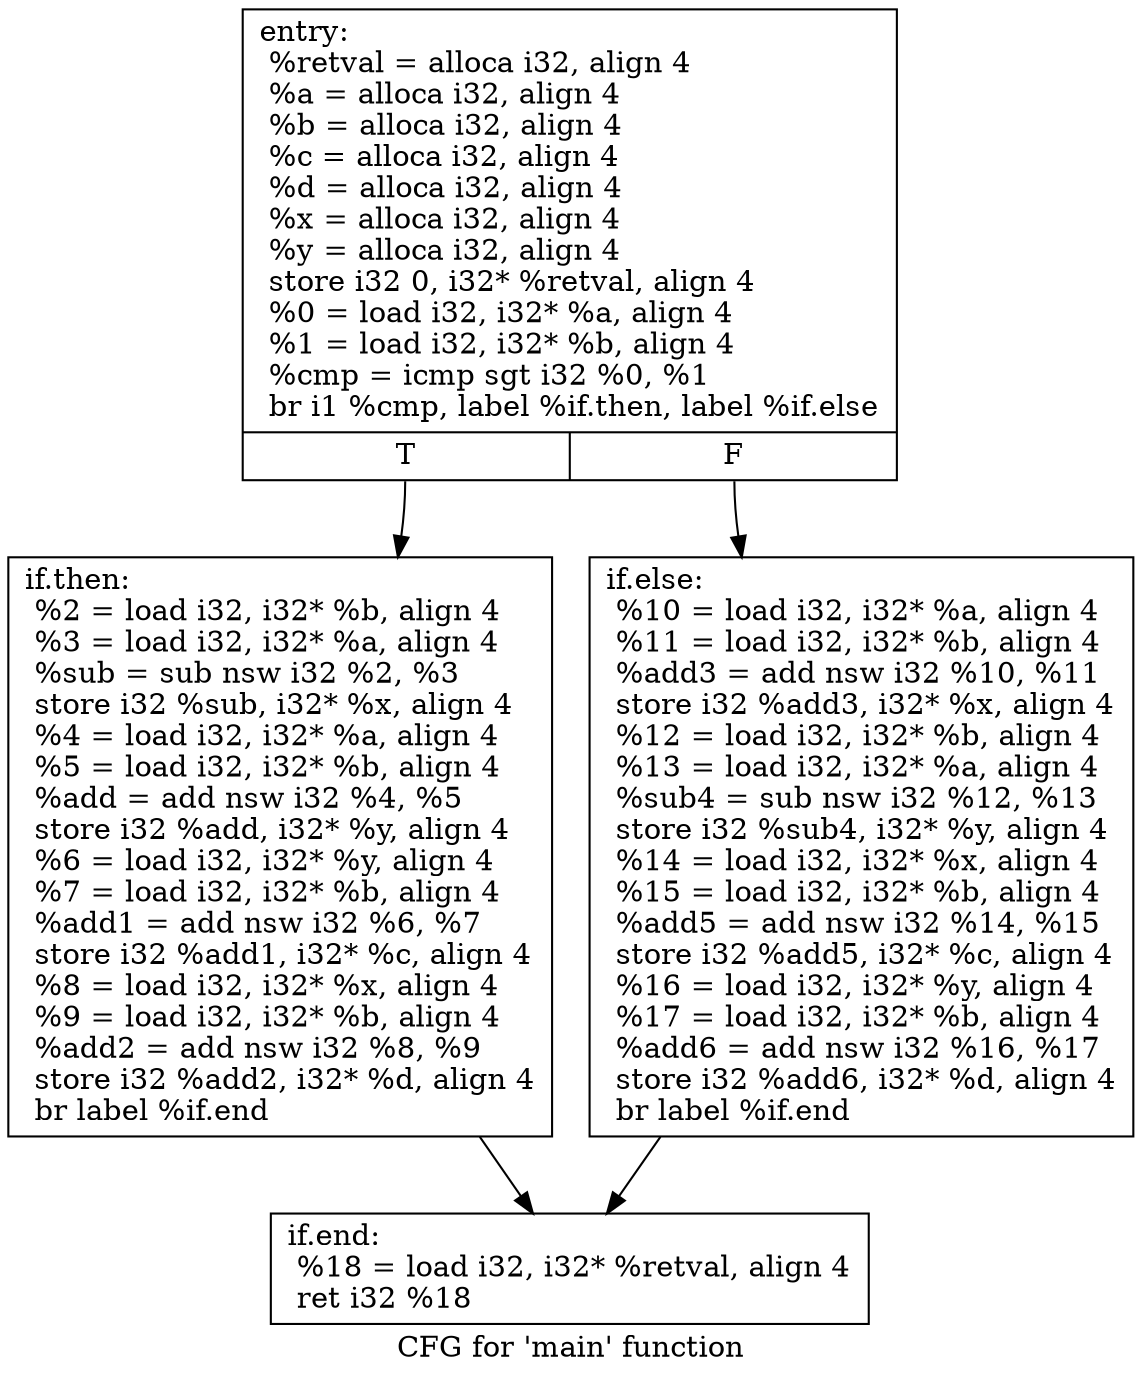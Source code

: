 digraph "CFG for 'main' function" {
	label="CFG for 'main' function";

	Node0x1295670 [shape=record,label="{entry:\l  %retval = alloca i32, align 4\l  %a = alloca i32, align 4\l  %b = alloca i32, align 4\l  %c = alloca i32, align 4\l  %d = alloca i32, align 4\l  %x = alloca i32, align 4\l  %y = alloca i32, align 4\l  store i32 0, i32* %retval, align 4\l  %0 = load i32, i32* %a, align 4\l  %1 = load i32, i32* %b, align 4\l  %cmp = icmp sgt i32 %0, %1\l  br i1 %cmp, label %if.then, label %if.else\l|{<s0>T|<s1>F}}"];
	Node0x1295670:s0 -> Node0x1296380;
	Node0x1295670:s1 -> Node0x1296450;
	Node0x1296380 [shape=record,label="{if.then:                                          \l  %2 = load i32, i32* %b, align 4\l  %3 = load i32, i32* %a, align 4\l  %sub = sub nsw i32 %2, %3\l  store i32 %sub, i32* %x, align 4\l  %4 = load i32, i32* %a, align 4\l  %5 = load i32, i32* %b, align 4\l  %add = add nsw i32 %4, %5\l  store i32 %add, i32* %y, align 4\l  %6 = load i32, i32* %y, align 4\l  %7 = load i32, i32* %b, align 4\l  %add1 = add nsw i32 %6, %7\l  store i32 %add1, i32* %c, align 4\l  %8 = load i32, i32* %x, align 4\l  %9 = load i32, i32* %b, align 4\l  %add2 = add nsw i32 %8, %9\l  store i32 %add2, i32* %d, align 4\l  br label %if.end\l}"];
	Node0x1296380 -> Node0x1296700;
	Node0x1296450 [shape=record,label="{if.else:                                          \l  %10 = load i32, i32* %a, align 4\l  %11 = load i32, i32* %b, align 4\l  %add3 = add nsw i32 %10, %11\l  store i32 %add3, i32* %x, align 4\l  %12 = load i32, i32* %b, align 4\l  %13 = load i32, i32* %a, align 4\l  %sub4 = sub nsw i32 %12, %13\l  store i32 %sub4, i32* %y, align 4\l  %14 = load i32, i32* %x, align 4\l  %15 = load i32, i32* %b, align 4\l  %add5 = add nsw i32 %14, %15\l  store i32 %add5, i32* %c, align 4\l  %16 = load i32, i32* %y, align 4\l  %17 = load i32, i32* %b, align 4\l  %add6 = add nsw i32 %16, %17\l  store i32 %add6, i32* %d, align 4\l  br label %if.end\l}"];
	Node0x1296450 -> Node0x1296700;
	Node0x1296700 [shape=record,label="{if.end:                                           \l  %18 = load i32, i32* %retval, align 4\l  ret i32 %18\l}"];
}
